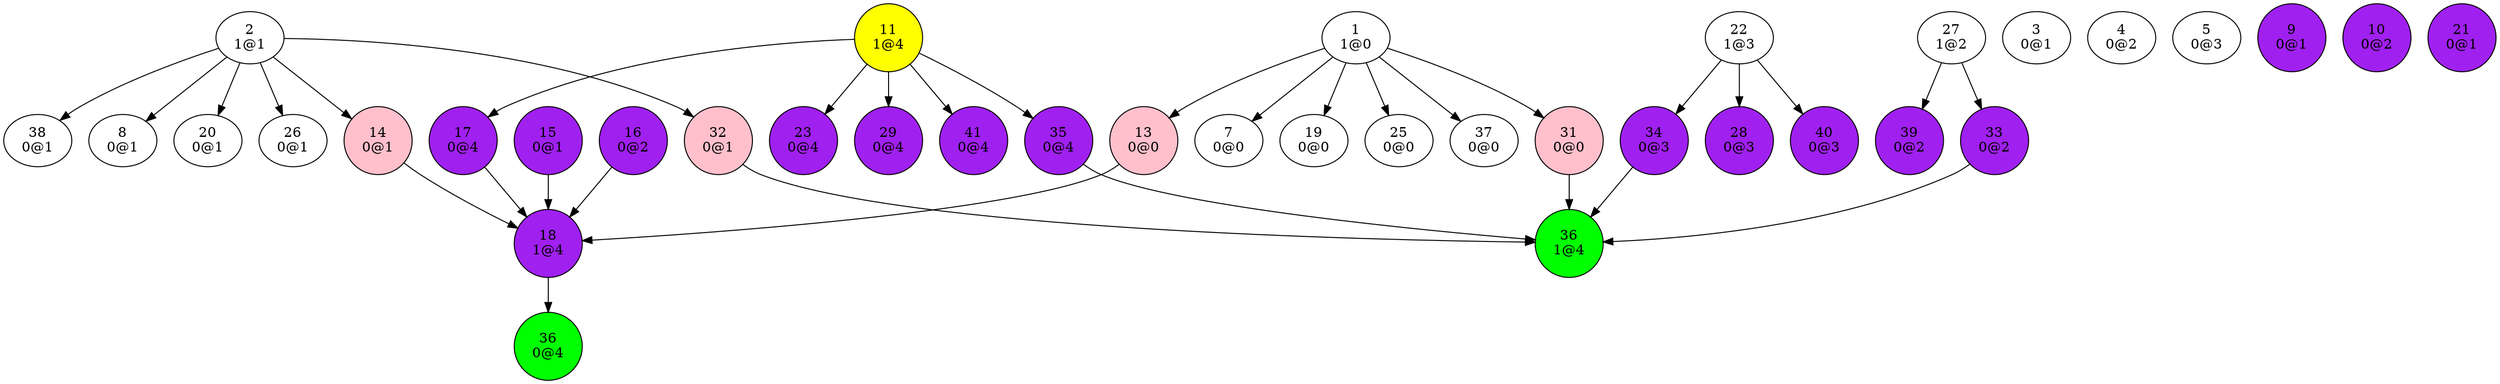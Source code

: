 digraph {
"1
1@0"->"7
0@0";
"1
1@0"->"13
0@0";
"1
1@0"->"19
0@0";
"1
1@0"->"25
0@0";
"1
1@0"->"31
0@0";
"1
1@0"->"37
0@0";
"2
1@1"->"8
0@1";
"2
1@1"->"14
0@1";
"2
1@1"->"20
0@1";
"2
1@1"->"26
0@1";
"2
1@1"->"32
0@1";
"2
1@1"->"38
0@1";
"3
0@1";
"4
0@2";
"5
0@3";
"7
0@0";
"8
0@1";
"9
0@1";
"10
0@2";
"11
1@4"->"17
0@4";
"11
1@4"->"23
0@4";
"11
1@4"->"29
0@4";
"11
1@4"->"35
0@4";
"11
1@4"->"41
0@4";
"13
0@0"->"18
1@4";
"14
0@1"->"18
1@4";
"15
0@1"->"18
1@4";
"16
0@2"->"18
1@4";
"17
0@4"->"18
1@4";
"18
1@4"->"36
0@4";
"19
0@0";
"20
0@1";
"21
0@1";
"22
1@3"->"28
0@3";
"22
1@3"->"34
0@3";
"22
1@3"->"40
0@3";
"23
0@4";
"25
0@0";
"26
0@1";
"27
1@2"->"33
0@2";
"27
1@2"->"39
0@2";
"28
0@3";
"29
0@4";
"31
0@0"->"36
1@4";
"32
0@1"->"36
1@4";
"33
0@2"->"36
1@4";
"34
0@3"->"36
1@4";
"35
0@4"->"36
1@4";
"36
0@4";
"36
1@4";
"37
0@0";
"38
0@1";
"39
0@2";
"40
0@3";
"41
0@4";
"9
0@1"[shape=circle, style=filled, fillcolor=purple];
"10
0@2"[shape=circle, style=filled, fillcolor=purple];
"11
1@4"[shape=circle, style=filled, fillcolor=yellow];
"13
0@0"[shape=circle, style=filled, fillcolor=pink];
"14
0@1"[shape=circle, style=filled, fillcolor=pink];
"15
0@1"[shape=circle, style=filled, fillcolor=purple];
"16
0@2"[shape=circle, style=filled, fillcolor=purple];
"17
0@4"[shape=circle, style=filled, fillcolor=purple];
"18
1@4"[shape=circle, style=filled, fillcolor=purple];
"21
0@1"[shape=circle, style=filled, fillcolor=purple];
"23
0@4"[shape=circle, style=filled, fillcolor=purple];
"28
0@3"[shape=circle, style=filled, fillcolor=purple];
"29
0@4"[shape=circle, style=filled, fillcolor=purple];
"31
0@0"[shape=circle, style=filled, fillcolor=pink];
"32
0@1"[shape=circle, style=filled, fillcolor=pink];
"33
0@2"[shape=circle, style=filled, fillcolor=purple];
"34
0@3"[shape=circle, style=filled, fillcolor=purple];
"35
0@4"[shape=circle, style=filled, fillcolor=purple];
"36
0@4"[shape=circle, style=filled, fillcolor=green];
"36
1@4"[shape=circle, style=filled, fillcolor=green];
"39
0@2"[shape=circle, style=filled, fillcolor=purple];
"40
0@3"[shape=circle, style=filled, fillcolor=purple];
"41
0@4"[shape=circle, style=filled, fillcolor=purple];
}
